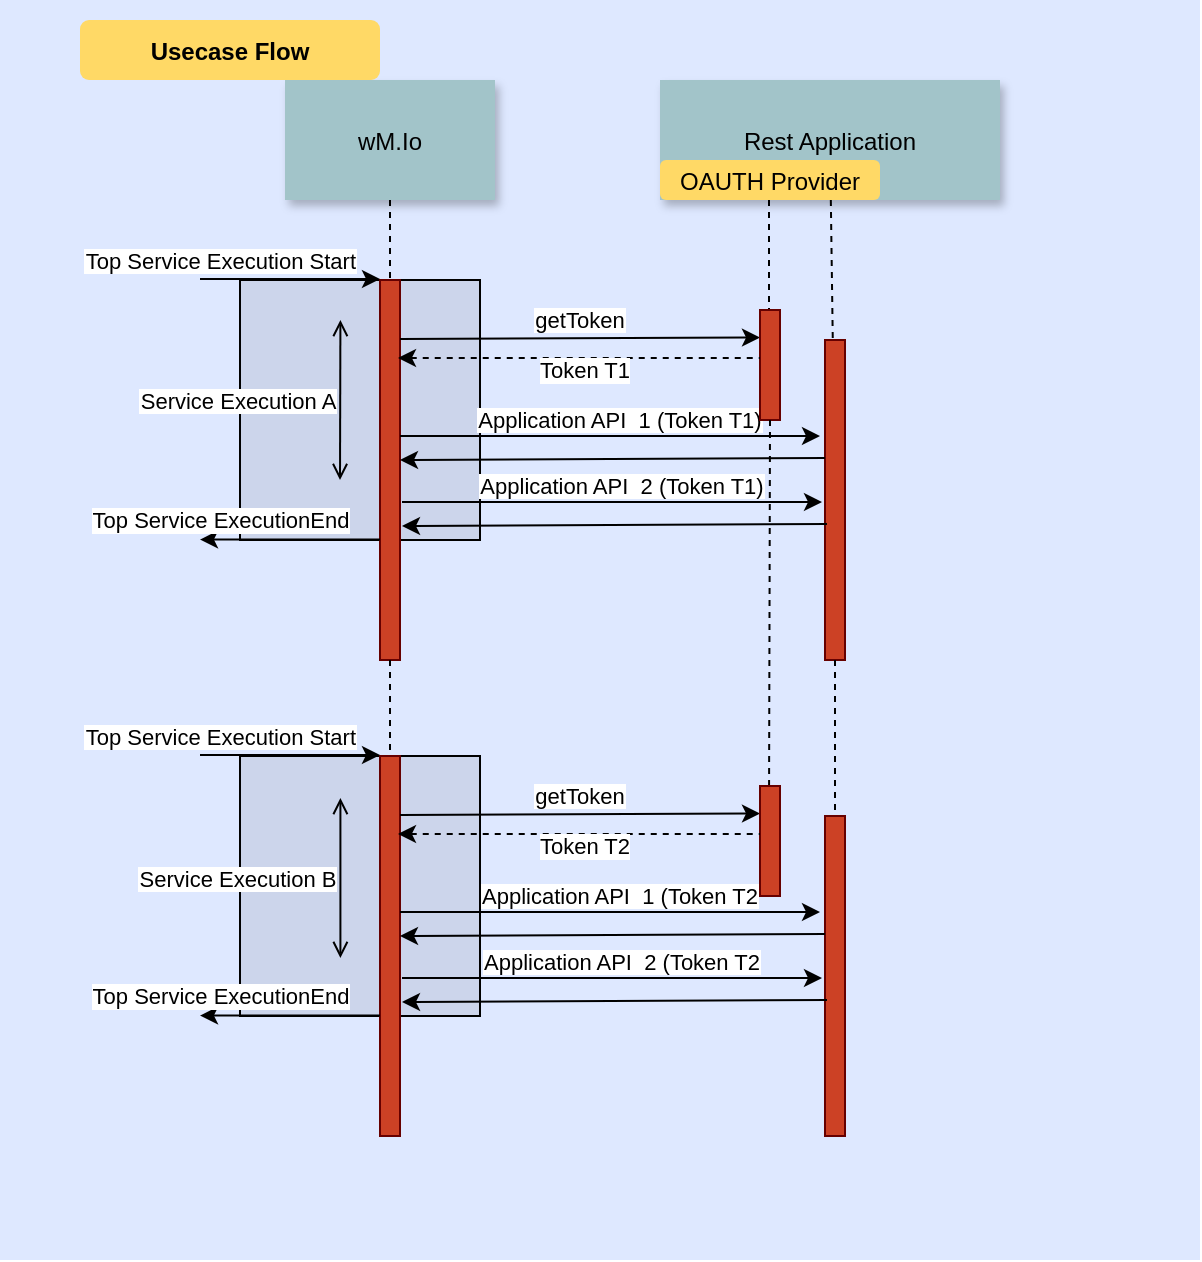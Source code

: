 <mxfile>
    <diagram name="Page-1" id="9361dd3d-8414-5efd-6122-117bd74ce7a7">
        <mxGraphModel dx="634" dy="1117" grid="1" gridSize="10" guides="1" tooltips="1" connect="1" arrows="1" fold="1" page="0" pageScale="1.5" pageWidth="826" pageHeight="1169" background="none" math="0" shadow="0">
            <root>
                <mxCell id="0"/>
                <mxCell id="1" parent="0"/>
                <mxCell id="69" value="" style="fillColor=#DEE8FF;strokeColor=none" parent="1" vertex="1">
                    <mxGeometry x="10" y="10" width="600" height="630" as="geometry"/>
                </mxCell>
                <mxCell id="20" value="" style="fillColor=#CCD5EB" parent="1" vertex="1">
                    <mxGeometry x="130" y="150" width="120" height="130" as="geometry"/>
                </mxCell>
                <mxCell id="2" value="" style="fillColor=#CC4125;strokeColor=#660000" parent="1" vertex="1">
                    <mxGeometry x="200" y="150" width="10" height="190" as="geometry"/>
                </mxCell>
                <mxCell id="3" value="Top Service Execution Start" style="edgeStyle=none;verticalLabelPosition=top;verticalAlign=bottom;labelPosition=left;align=right;strokeColor=#000000;" parent="1" edge="1">
                    <mxGeometry width="100" height="100" as="geometry">
                        <mxPoint x="110" y="149.5" as="sourcePoint"/>
                        <mxPoint x="200" y="149.5" as="targetPoint"/>
                        <mxPoint x="35" as="offset"/>
                    </mxGeometry>
                </mxCell>
                <mxCell id="4" value="wM.Io" style="shadow=1;fillColor=#A2C4C9;strokeColor=none" parent="1" vertex="1">
                    <mxGeometry x="152.5" y="50" width="105" height="60" as="geometry"/>
                </mxCell>
                <mxCell id="6" value="" style="fillColor=#CC4125;strokeColor=#660000" parent="1" vertex="1">
                    <mxGeometry x="422.5" y="180" width="10" height="160" as="geometry"/>
                </mxCell>
                <mxCell id="7" value="Rest Application" style="shadow=1;fillColor=#A2C4C9;strokeColor=none" parent="1" vertex="1">
                    <mxGeometry x="340" y="50" width="170" height="60" as="geometry"/>
                </mxCell>
                <mxCell id="8" value="" style="edgeStyle=none;endArrow=none;dashed=1;strokeColor=#000000;" parent="1" source="7" target="6" edge="1">
                    <mxGeometry x="344.275" y="165" width="100" height="100" as="geometry">
                        <mxPoint x="419.199" y="110" as="sourcePoint"/>
                        <mxPoint x="419.516" y="165" as="targetPoint"/>
                    </mxGeometry>
                </mxCell>
                <mxCell id="9" value="getToken" style="edgeStyle=none;verticalLabelPosition=top;verticalAlign=bottom;entryX=0;entryY=0.25;entryDx=0;entryDy=0;strokeColor=#000000;" parent="1" target="MfyREDOW3S-gaBmKVNz4-100" edge="1">
                    <mxGeometry x="220" y="92" width="100" height="100" as="geometry">
                        <mxPoint x="210" y="179.5" as="sourcePoint"/>
                        <mxPoint x="340" y="179.5" as="targetPoint"/>
                    </mxGeometry>
                </mxCell>
                <mxCell id="12" value="" style="edgeStyle=none;verticalLabelPosition=top;verticalAlign=bottom;labelPosition=left;align=right;endArrow=none;startArrow=classic;strokeColor=#000000;" parent="1" edge="1">
                    <mxGeometry x="110" y="179.759" width="100" height="100" as="geometry">
                        <mxPoint x="110" y="279.759" as="sourcePoint"/>
                        <mxPoint x="200" y="279.759" as="targetPoint"/>
                    </mxGeometry>
                </mxCell>
                <mxCell id="MfyREDOW3S-gaBmKVNz4-91" value="Top Service ExecutionEnd" style="edgeLabel;html=1;align=center;verticalAlign=middle;resizable=0;points=[];" parent="12" vertex="1" connectable="0">
                    <mxGeometry relative="1" as="geometry">
                        <mxPoint x="-35" y="-10" as="offset"/>
                    </mxGeometry>
                </mxCell>
                <mxCell id="33" value="" style="edgeStyle=elbowEdgeStyle;elbow=horizontal;endArrow=none;dashed=1;strokeColor=#000000;" parent="1" source="4" target="2" edge="1">
                    <mxGeometry x="230.0" y="310" width="100" height="100" as="geometry">
                        <mxPoint x="230.0" y="410" as="sourcePoint"/>
                        <mxPoint x="330" y="310" as="targetPoint"/>
                    </mxGeometry>
                </mxCell>
                <mxCell id="47" value="Service Execution A" style="edgeStyle=elbowEdgeStyle;elbow=horizontal;startArrow=open;endArrow=open;labelPosition=left;align=right;strokeColor=#000000;" parent="1" edge="1">
                    <mxGeometry x="62" y="-110" width="100" height="100" as="geometry">
                        <mxPoint x="180.206" y="170" as="sourcePoint"/>
                        <mxPoint x="180.206" y="250" as="targetPoint"/>
                        <mxPoint as="offset"/>
                    </mxGeometry>
                </mxCell>
                <mxCell id="71" value="Usecase Flow" style="rounded=1;fontStyle=1;fillColor=#FFD966;strokeColor=none" parent="1" vertex="1">
                    <mxGeometry x="50" y="20" width="150" height="30" as="geometry"/>
                </mxCell>
                <mxCell id="MfyREDOW3S-gaBmKVNz4-93" value="Application API  1 (Token T1)" style="edgeStyle=none;verticalLabelPosition=top;verticalAlign=bottom;strokeColor=#000000;" parent="1" edge="1">
                    <mxGeometry width="100" height="100" as="geometry">
                        <mxPoint x="210" y="228" as="sourcePoint"/>
                        <mxPoint x="420" y="228" as="targetPoint"/>
                        <mxPoint x="5" y="1" as="offset"/>
                    </mxGeometry>
                </mxCell>
                <mxCell id="MfyREDOW3S-gaBmKVNz4-94" value="" style="edgeStyle=none;verticalLabelPosition=top;verticalAlign=bottom;strokeColor=#000000;" parent="1" edge="1">
                    <mxGeometry x="222.5" y="150.5" width="100" height="100" as="geometry">
                        <mxPoint x="422.5" y="239" as="sourcePoint"/>
                        <mxPoint x="210" y="240" as="targetPoint"/>
                    </mxGeometry>
                </mxCell>
                <mxCell id="MfyREDOW3S-gaBmKVNz4-95" value="OAUTH Provider" style="rounded=1;fontStyle=0;fillColor=#FFD966;strokeColor=none" parent="1" vertex="1">
                    <mxGeometry x="340" y="90" width="110" height="20" as="geometry"/>
                </mxCell>
                <mxCell id="MfyREDOW3S-gaBmKVNz4-96" value="Application API  2 (Token T1)" style="edgeStyle=none;verticalLabelPosition=top;verticalAlign=bottom;strokeColor=#000000;" parent="1" edge="1">
                    <mxGeometry x="1" y="33" width="100" height="100" as="geometry">
                        <mxPoint x="211" y="261" as="sourcePoint"/>
                        <mxPoint x="421" y="261" as="targetPoint"/>
                        <mxPoint x="5" y="1" as="offset"/>
                    </mxGeometry>
                </mxCell>
                <mxCell id="MfyREDOW3S-gaBmKVNz4-97" value="" style="edgeStyle=none;verticalLabelPosition=top;verticalAlign=bottom;strokeColor=#000000;" parent="1" edge="1">
                    <mxGeometry x="223.5" y="183.5" width="100" height="100" as="geometry">
                        <mxPoint x="423.5" y="272" as="sourcePoint"/>
                        <mxPoint x="211" y="273" as="targetPoint"/>
                    </mxGeometry>
                </mxCell>
                <mxCell id="MfyREDOW3S-gaBmKVNz4-99" value="" style="edgeStyle=none;endArrow=none;dashed=1;strokeColor=#000000;" parent="1" edge="1">
                    <mxGeometry x="311.275" y="165" width="100" height="100" as="geometry">
                        <mxPoint x="394.5" y="110" as="sourcePoint"/>
                        <mxPoint x="394.5" y="180" as="targetPoint"/>
                    </mxGeometry>
                </mxCell>
                <mxCell id="MfyREDOW3S-gaBmKVNz4-100" value="" style="fillColor=#CC4125;strokeColor=#660000" parent="1" vertex="1">
                    <mxGeometry x="390" y="165" width="10" height="55" as="geometry"/>
                </mxCell>
                <mxCell id="MfyREDOW3S-gaBmKVNz4-101" value="" style="edgeStyle=none;verticalLabelPosition=top;verticalAlign=bottom;endArrow=none;startArrow=classic;dashed=1;exitX=0.9;exitY=0.205;exitDx=0;exitDy=0;exitPerimeter=0;strokeColor=#000000;" parent="1" source="2" edge="1">
                    <mxGeometry x="220" y="172.259" width="100" height="100" as="geometry">
                        <mxPoint x="209" y="188.95" as="sourcePoint"/>
                        <mxPoint x="390" y="189" as="targetPoint"/>
                    </mxGeometry>
                </mxCell>
                <mxCell id="MfyREDOW3S-gaBmKVNz4-102" value="Token T1" style="edgeLabel;html=1;align=center;verticalAlign=middle;resizable=0;points=[];" parent="MfyREDOW3S-gaBmKVNz4-101" vertex="1" connectable="0">
                    <mxGeometry relative="1" as="geometry">
                        <mxPoint x="2" y="6" as="offset"/>
                    </mxGeometry>
                </mxCell>
                <mxCell id="MfyREDOW3S-gaBmKVNz4-103" value="" style="fillColor=#CCD5EB" parent="1" vertex="1">
                    <mxGeometry x="130" y="388" width="120" height="130" as="geometry"/>
                </mxCell>
                <mxCell id="MfyREDOW3S-gaBmKVNz4-104" value="" style="fillColor=#CC4125;strokeColor=#660000" parent="1" vertex="1">
                    <mxGeometry x="200" y="388" width="10" height="190" as="geometry"/>
                </mxCell>
                <mxCell id="MfyREDOW3S-gaBmKVNz4-105" value="Top Service Execution Start" style="edgeStyle=none;verticalLabelPosition=top;verticalAlign=bottom;labelPosition=left;align=right;strokeColor=#000000;" parent="1" edge="1">
                    <mxGeometry y="238" width="100" height="100" as="geometry">
                        <mxPoint x="110" y="387.5" as="sourcePoint"/>
                        <mxPoint x="200" y="387.5" as="targetPoint"/>
                        <mxPoint x="35" as="offset"/>
                    </mxGeometry>
                </mxCell>
                <mxCell id="MfyREDOW3S-gaBmKVNz4-106" value="" style="fillColor=#CC4125;strokeColor=#660000" parent="1" vertex="1">
                    <mxGeometry x="422.5" y="418" width="10" height="160" as="geometry"/>
                </mxCell>
                <mxCell id="MfyREDOW3S-gaBmKVNz4-107" value="" style="edgeStyle=none;endArrow=none;dashed=1;exitX=0.5;exitY=1;exitDx=0;exitDy=0;strokeColor=#000000;" parent="1" source="6" target="MfyREDOW3S-gaBmKVNz4-106" edge="1">
                    <mxGeometry x="344.275" y="403" width="100" height="100" as="geometry">
                        <mxPoint x="425.417" y="348" as="sourcePoint"/>
                        <mxPoint x="419.516" y="403" as="targetPoint"/>
                    </mxGeometry>
                </mxCell>
                <mxCell id="MfyREDOW3S-gaBmKVNz4-108" value="getToken" style="edgeStyle=none;verticalLabelPosition=top;verticalAlign=bottom;entryX=0;entryY=0.25;entryDx=0;entryDy=0;strokeColor=#000000;" parent="1" target="MfyREDOW3S-gaBmKVNz4-118" edge="1">
                    <mxGeometry x="220" y="330" width="100" height="100" as="geometry">
                        <mxPoint x="210" y="417.5" as="sourcePoint"/>
                        <mxPoint x="340" y="417.5" as="targetPoint"/>
                    </mxGeometry>
                </mxCell>
                <mxCell id="MfyREDOW3S-gaBmKVNz4-109" value="" style="edgeStyle=none;verticalLabelPosition=top;verticalAlign=bottom;labelPosition=left;align=right;endArrow=none;startArrow=classic;strokeColor=#000000;" parent="1" edge="1">
                    <mxGeometry x="110" y="417.759" width="100" height="100" as="geometry">
                        <mxPoint x="110" y="517.759" as="sourcePoint"/>
                        <mxPoint x="200" y="517.759" as="targetPoint"/>
                    </mxGeometry>
                </mxCell>
                <mxCell id="MfyREDOW3S-gaBmKVNz4-110" value="Top Service ExecutionEnd" style="edgeLabel;html=1;align=center;verticalAlign=middle;resizable=0;points=[];" parent="MfyREDOW3S-gaBmKVNz4-109" vertex="1" connectable="0">
                    <mxGeometry relative="1" as="geometry">
                        <mxPoint x="-35" y="-10" as="offset"/>
                    </mxGeometry>
                </mxCell>
                <mxCell id="MfyREDOW3S-gaBmKVNz4-111" value="" style="edgeStyle=elbowEdgeStyle;elbow=horizontal;endArrow=none;dashed=1;exitX=0.5;exitY=1;exitDx=0;exitDy=0;strokeColor=#000000;" parent="1" source="2" target="MfyREDOW3S-gaBmKVNz4-104" edge="1">
                    <mxGeometry x="230.0" y="548" width="100" height="100" as="geometry">
                        <mxPoint x="205" y="348" as="sourcePoint"/>
                        <mxPoint x="330" y="548" as="targetPoint"/>
                    </mxGeometry>
                </mxCell>
                <mxCell id="MfyREDOW3S-gaBmKVNz4-112" value="Service Execution B" style="edgeStyle=elbowEdgeStyle;elbow=vertical;startArrow=open;endArrow=open;labelPosition=left;align=right;strokeColor=#000000;" parent="1" edge="1">
                    <mxGeometry x="62" y="129" width="100" height="100" as="geometry">
                        <mxPoint x="180.206" y="409" as="sourcePoint"/>
                        <mxPoint x="180.206" y="489" as="targetPoint"/>
                        <mxPoint as="offset"/>
                    </mxGeometry>
                </mxCell>
                <mxCell id="MfyREDOW3S-gaBmKVNz4-113" value="Application API  1 (Token T2" style="edgeStyle=none;verticalLabelPosition=top;verticalAlign=bottom;strokeColor=#000000;" parent="1" edge="1">
                    <mxGeometry y="238" width="100" height="100" as="geometry">
                        <mxPoint x="210" y="466" as="sourcePoint"/>
                        <mxPoint x="420" y="466" as="targetPoint"/>
                        <mxPoint x="5" y="1" as="offset"/>
                    </mxGeometry>
                </mxCell>
                <mxCell id="MfyREDOW3S-gaBmKVNz4-114" value="" style="edgeStyle=none;verticalLabelPosition=top;verticalAlign=bottom;strokeColor=#000000;" parent="1" edge="1">
                    <mxGeometry x="222.5" y="388.5" width="100" height="100" as="geometry">
                        <mxPoint x="422.5" y="477" as="sourcePoint"/>
                        <mxPoint x="210" y="478" as="targetPoint"/>
                    </mxGeometry>
                </mxCell>
                <mxCell id="MfyREDOW3S-gaBmKVNz4-115" value="Application API  2 (Token T2" style="edgeStyle=none;verticalLabelPosition=top;verticalAlign=bottom;strokeColor=#000000;" parent="1" edge="1">
                    <mxGeometry x="1" y="271" width="100" height="100" as="geometry">
                        <mxPoint x="211" y="499" as="sourcePoint"/>
                        <mxPoint x="421" y="499" as="targetPoint"/>
                        <mxPoint x="5" y="1" as="offset"/>
                    </mxGeometry>
                </mxCell>
                <mxCell id="MfyREDOW3S-gaBmKVNz4-116" value="" style="edgeStyle=none;verticalLabelPosition=top;verticalAlign=bottom;strokeColor=#000000;" parent="1" edge="1">
                    <mxGeometry x="223.5" y="421.5" width="100" height="100" as="geometry">
                        <mxPoint x="423.5" y="510" as="sourcePoint"/>
                        <mxPoint x="211" y="511" as="targetPoint"/>
                    </mxGeometry>
                </mxCell>
                <mxCell id="MfyREDOW3S-gaBmKVNz4-117" value="" style="edgeStyle=none;endArrow=none;dashed=1;exitX=0.5;exitY=1;exitDx=0;exitDy=0;strokeColor=#000000;" parent="1" source="MfyREDOW3S-gaBmKVNz4-100" edge="1">
                    <mxGeometry x="311.275" y="403" width="100" height="100" as="geometry">
                        <mxPoint x="394.5" y="348" as="sourcePoint"/>
                        <mxPoint x="394.5" y="418" as="targetPoint"/>
                    </mxGeometry>
                </mxCell>
                <mxCell id="MfyREDOW3S-gaBmKVNz4-118" value="" style="fillColor=#CC4125;strokeColor=#660000" parent="1" vertex="1">
                    <mxGeometry x="390" y="403" width="10" height="55" as="geometry"/>
                </mxCell>
                <mxCell id="MfyREDOW3S-gaBmKVNz4-119" value="" style="edgeStyle=none;verticalLabelPosition=top;verticalAlign=bottom;endArrow=none;startArrow=classic;dashed=1;exitX=0.9;exitY=0.205;exitDx=0;exitDy=0;exitPerimeter=0;strokeColor=#000000;" parent="1" source="MfyREDOW3S-gaBmKVNz4-104" edge="1">
                    <mxGeometry x="220" y="410.259" width="100" height="100" as="geometry">
                        <mxPoint x="209" y="426.95" as="sourcePoint"/>
                        <mxPoint x="390" y="427" as="targetPoint"/>
                    </mxGeometry>
                </mxCell>
                <mxCell id="MfyREDOW3S-gaBmKVNz4-120" value="Token T2" style="edgeLabel;html=1;align=center;verticalAlign=middle;resizable=0;points=[];" parent="MfyREDOW3S-gaBmKVNz4-119" vertex="1" connectable="0">
                    <mxGeometry relative="1" as="geometry">
                        <mxPoint x="2" y="6" as="offset"/>
                    </mxGeometry>
                </mxCell>
            </root>
        </mxGraphModel>
    </diagram>
</mxfile>